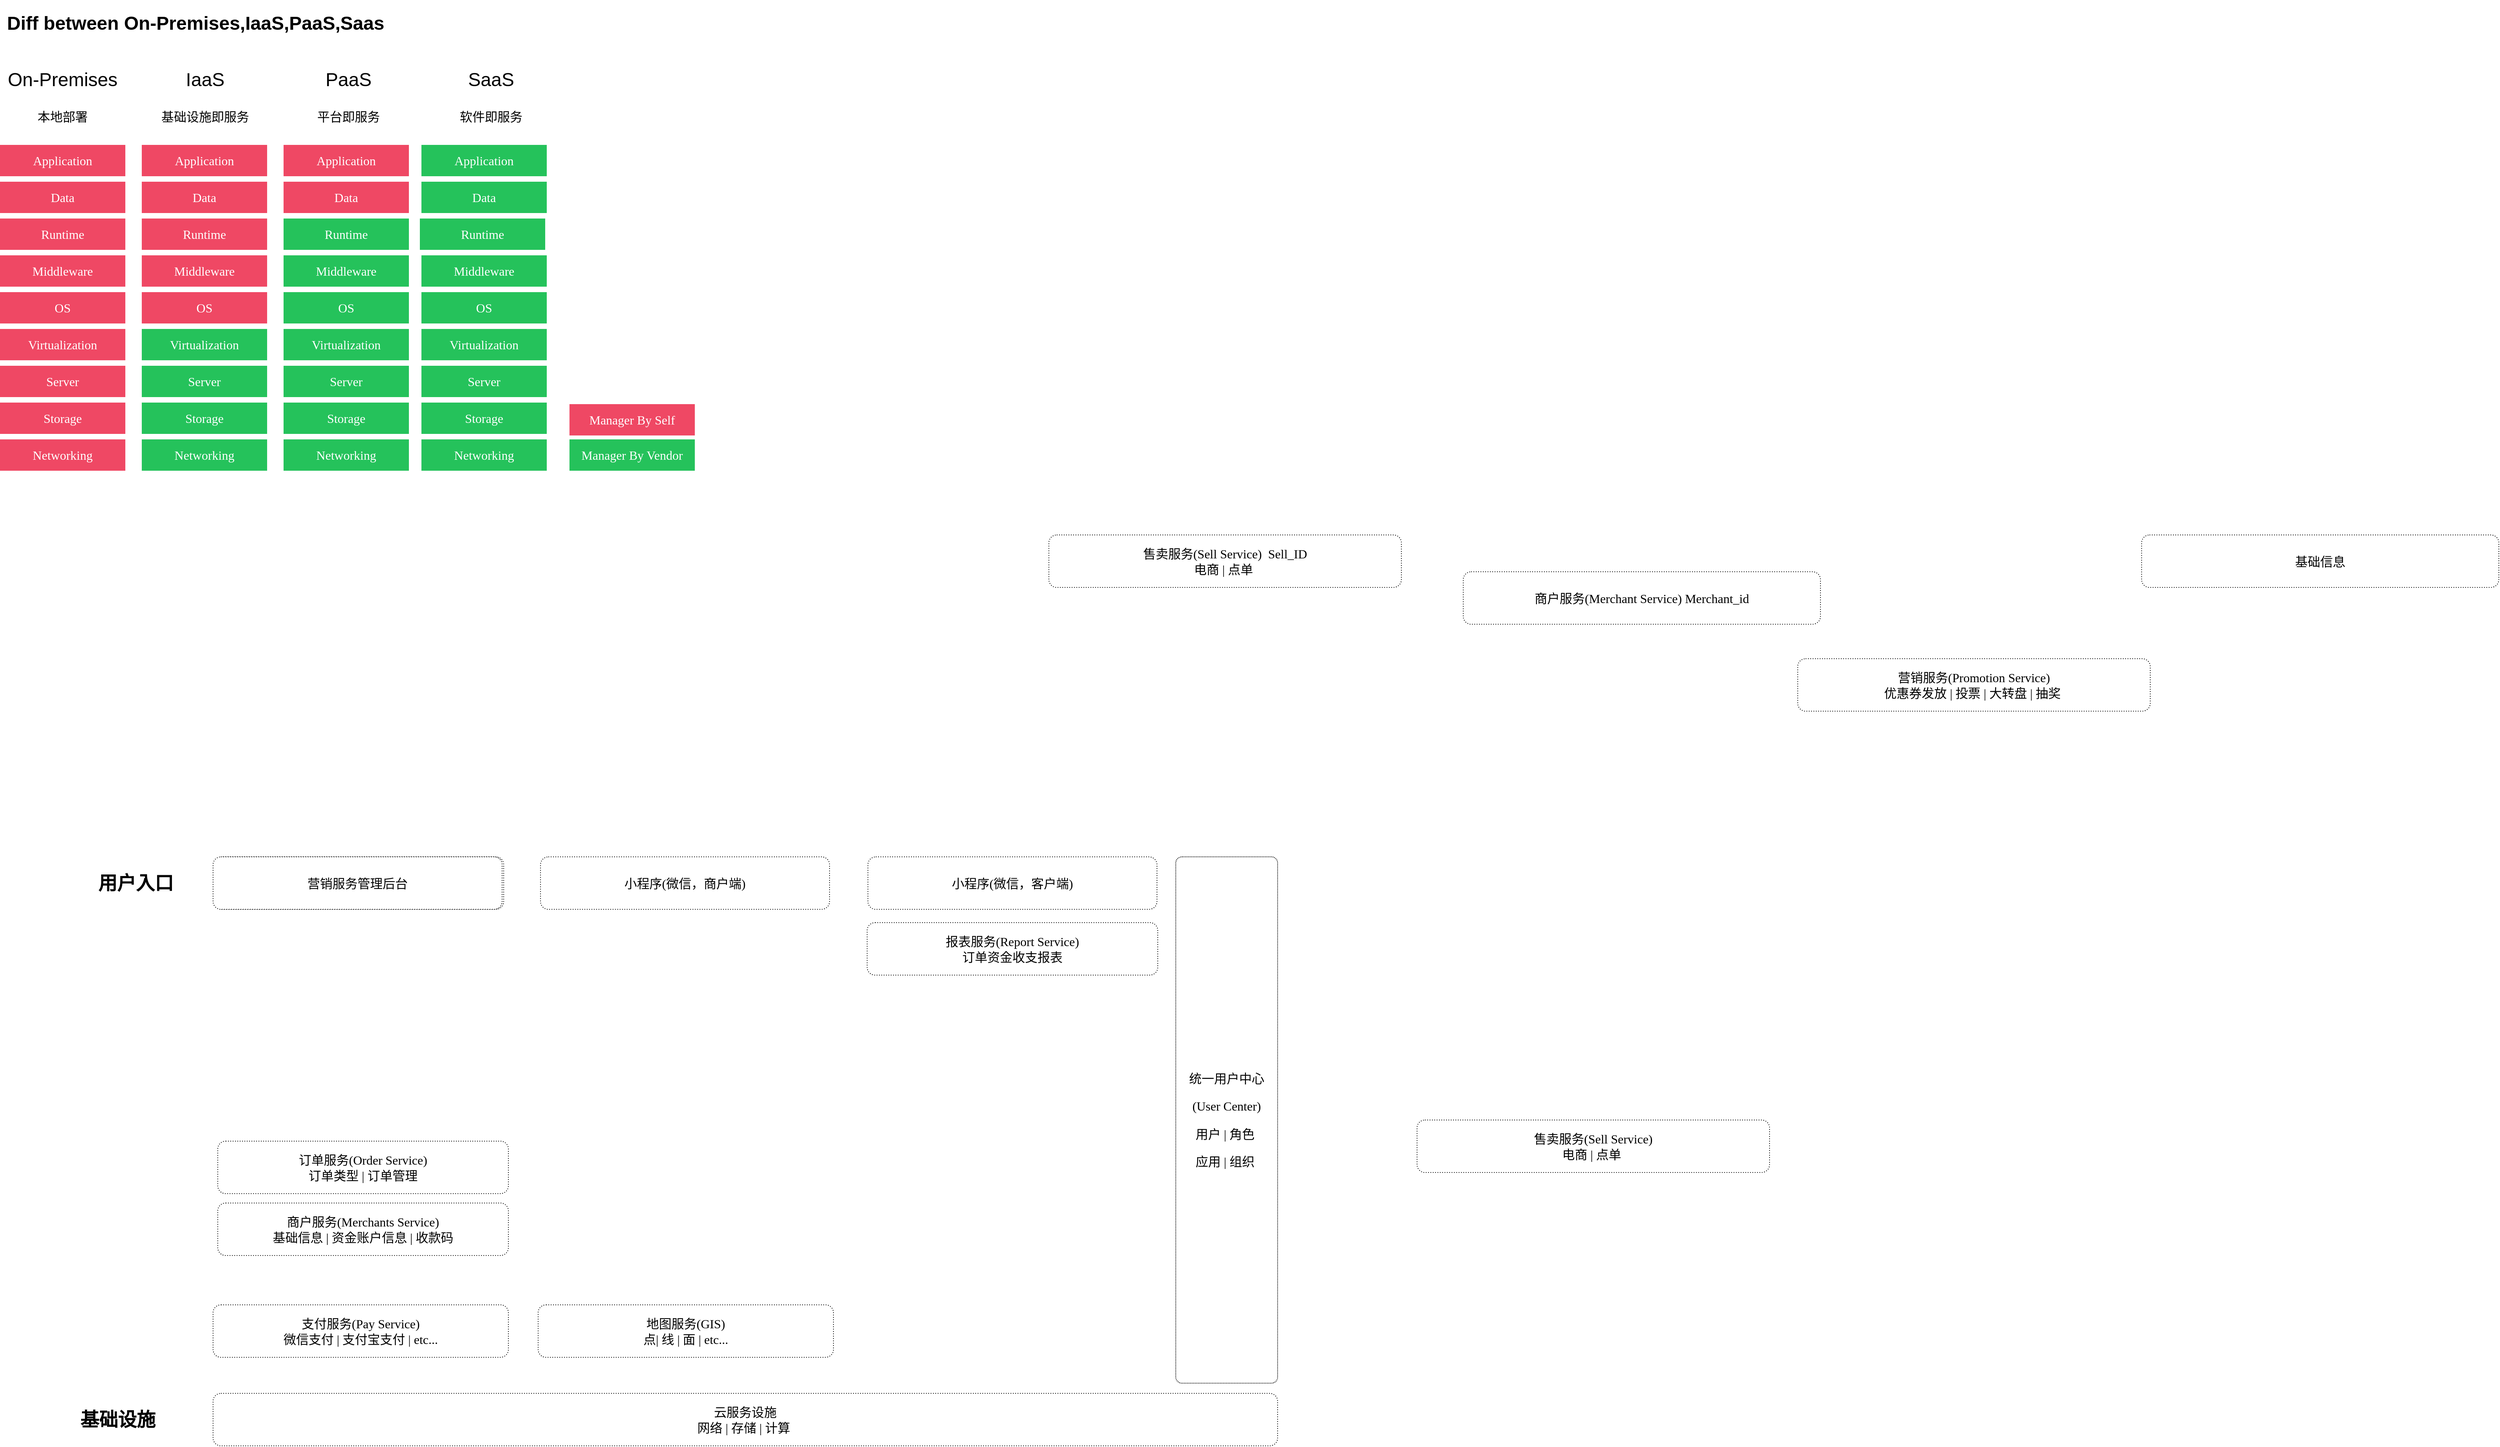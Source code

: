 <mxfile version="22.1.4" type="github">
  <diagram name="第 1 页" id="ZknkTiHTkFIjWXrP2Em_">
    <mxGraphModel dx="5585" dy="3475" grid="0" gridSize="10" guides="1" tooltips="1" connect="1" arrows="1" fold="1" page="0" pageScale="1" pageWidth="827" pageHeight="1169" math="0" shadow="0">
      <root>
        <mxCell id="0" />
        <mxCell id="1" parent="0" />
        <mxCell id="aw8PCjykxM2-NQnz8DjW-1" value="&lt;h1 style=&quot;font-size: 24px;&quot;&gt;Diff between On-Premises,IaaS,PaaS,Saas&lt;/h1&gt;" style="text;html=1;strokeColor=none;fillColor=none;spacing=5;spacingTop=-20;whiteSpace=wrap;overflow=hidden;rounded=0;fontSize=24;" parent="1" vertex="1">
          <mxGeometry x="-286.5" y="-176" width="698" height="45" as="geometry" />
        </mxCell>
        <mxCell id="aw8PCjykxM2-NQnz8DjW-4" value="Manager By Self" style="rounded=0;whiteSpace=wrap;html=1;fontFamily=Tahoma;fontSize=16;fillColor=#ef4864;fontColor=#FFF;strokeColor=none;" parent="1" vertex="1">
          <mxGeometry x="437" y="330" width="160" height="40" as="geometry" />
        </mxCell>
        <mxCell id="aw8PCjykxM2-NQnz8DjW-6" value="Manager By Vendor" style="rounded=0;whiteSpace=wrap;html=1;fontFamily=Tahoma;fontSize=16;fontColor=#FFF;fillColor=#25c25b;strokeColor=none;" parent="1" vertex="1">
          <mxGeometry x="437" y="375" width="160" height="40" as="geometry" />
        </mxCell>
        <mxCell id="aw8PCjykxM2-NQnz8DjW-7" value="Networking" style="rounded=0;whiteSpace=wrap;html=1;fontFamily=Tahoma;fontSize=16;fillColor=#ef4864;fontColor=#FFF;strokeColor=none;" parent="1" vertex="1">
          <mxGeometry x="-290" y="375" width="160" height="40" as="geometry" />
        </mxCell>
        <mxCell id="aw8PCjykxM2-NQnz8DjW-8" value="Storage" style="rounded=0;whiteSpace=wrap;html=1;fontFamily=Tahoma;fontSize=16;fillColor=#ef4864;fontColor=#FFF;strokeColor=none;" parent="1" vertex="1">
          <mxGeometry x="-290" y="328" width="160" height="40" as="geometry" />
        </mxCell>
        <mxCell id="aw8PCjykxM2-NQnz8DjW-9" value="Server" style="rounded=0;whiteSpace=wrap;html=1;fontFamily=Tahoma;fontSize=16;fillColor=#ef4864;fontColor=#FFF;strokeColor=none;" parent="1" vertex="1">
          <mxGeometry x="-290" y="281" width="160" height="40" as="geometry" />
        </mxCell>
        <mxCell id="aw8PCjykxM2-NQnz8DjW-10" value="OS" style="rounded=0;whiteSpace=wrap;html=1;fontFamily=Tahoma;fontSize=16;fillColor=#ef4864;fontColor=#FFF;strokeColor=none;" parent="1" vertex="1">
          <mxGeometry x="-290" y="187" width="160" height="40" as="geometry" />
        </mxCell>
        <mxCell id="aw8PCjykxM2-NQnz8DjW-11" value="Middleware" style="rounded=0;whiteSpace=wrap;html=1;fontFamily=Tahoma;fontSize=16;fillColor=#ef4864;fontColor=#FFF;strokeColor=none;" parent="1" vertex="1">
          <mxGeometry x="-290" y="140" width="160" height="40" as="geometry" />
        </mxCell>
        <mxCell id="aw8PCjykxM2-NQnz8DjW-12" value="Runtime" style="rounded=0;whiteSpace=wrap;html=1;fontFamily=Tahoma;fontSize=16;fillColor=#ef4864;fontColor=#FFF;strokeColor=none;" parent="1" vertex="1">
          <mxGeometry x="-290" y="93" width="160" height="40" as="geometry" />
        </mxCell>
        <mxCell id="aw8PCjykxM2-NQnz8DjW-13" value="Data" style="rounded=0;whiteSpace=wrap;html=1;fontFamily=Tahoma;fontSize=16;fillColor=#ef4864;fontColor=#FFF;strokeColor=none;" parent="1" vertex="1">
          <mxGeometry x="-290" y="46" width="160" height="40" as="geometry" />
        </mxCell>
        <mxCell id="aw8PCjykxM2-NQnz8DjW-14" value="Application" style="rounded=0;whiteSpace=wrap;html=1;fontFamily=Tahoma;fontSize=16;fillColor=#ef4864;fontColor=#FFF;strokeColor=none;" parent="1" vertex="1">
          <mxGeometry x="-290" y="-1" width="160" height="40" as="geometry" />
        </mxCell>
        <mxCell id="aw8PCjykxM2-NQnz8DjW-15" value="&lt;h1 style=&quot;font-size: 24px;&quot;&gt;&lt;span style=&quot;background-color: initial; font-weight: normal;&quot;&gt;On-Premises&lt;/span&gt;&lt;br&gt;&lt;/h1&gt;&lt;div&gt;&lt;span style=&quot;background-color: initial; font-weight: normal;&quot;&gt;&lt;font style=&quot;font-size: 16px;&quot;&gt;本地部署&lt;/font&gt;&lt;/span&gt;&lt;/div&gt;" style="text;html=1;strokeColor=none;fillColor=none;spacing=5;spacingTop=-20;whiteSpace=wrap;overflow=hidden;rounded=0;fontSize=24;align=center;verticalAlign=middle;" parent="1" vertex="1">
          <mxGeometry x="-290" y="-110" width="160" height="100" as="geometry" />
        </mxCell>
        <mxCell id="aw8PCjykxM2-NQnz8DjW-16" value="&lt;h1 style=&quot;font-size: 24px;&quot;&gt;&lt;span style=&quot;font-weight: 400;&quot;&gt;IaaS&lt;/span&gt;&lt;/h1&gt;&lt;div&gt;&lt;font style=&quot;font-size: 16px;&quot;&gt;基础设施即服务&lt;/font&gt;&lt;/div&gt;" style="text;html=1;strokeColor=none;fillColor=none;spacing=5;spacingTop=-20;whiteSpace=wrap;overflow=hidden;rounded=0;fontSize=24;align=center;verticalAlign=middle;" parent="1" vertex="1">
          <mxGeometry x="-108" y="-110" width="160" height="100" as="geometry" />
        </mxCell>
        <mxCell id="aw8PCjykxM2-NQnz8DjW-18" value="OS" style="rounded=0;whiteSpace=wrap;html=1;fontFamily=Tahoma;fontSize=16;fillColor=#ef4864;fontColor=#FFF;strokeColor=none;" parent="1" vertex="1">
          <mxGeometry x="-109" y="187" width="160" height="40" as="geometry" />
        </mxCell>
        <mxCell id="aw8PCjykxM2-NQnz8DjW-19" value="Networking" style="rounded=0;whiteSpace=wrap;html=1;fontFamily=Tahoma;fontSize=16;fontColor=#FFF;fillColor=#25c25b;strokeColor=none;" parent="1" vertex="1">
          <mxGeometry x="-109" y="375" width="160" height="40" as="geometry" />
        </mxCell>
        <mxCell id="aw8PCjykxM2-NQnz8DjW-20" value="Virtualization" style="rounded=0;whiteSpace=wrap;html=1;fontFamily=Tahoma;fontSize=16;fillColor=#ef4864;fontColor=#FFF;strokeColor=none;" parent="1" vertex="1">
          <mxGeometry x="-290" y="234" width="160" height="40" as="geometry" />
        </mxCell>
        <mxCell id="aw8PCjykxM2-NQnz8DjW-21" value="Storage" style="rounded=0;whiteSpace=wrap;html=1;fontFamily=Tahoma;fontSize=16;fontColor=#FFF;fillColor=#25c25b;strokeColor=none;" parent="1" vertex="1">
          <mxGeometry x="-109" y="328" width="160" height="40" as="geometry" />
        </mxCell>
        <mxCell id="aw8PCjykxM2-NQnz8DjW-22" value="Server" style="rounded=0;whiteSpace=wrap;html=1;fontFamily=Tahoma;fontSize=16;fontColor=#FFF;fillColor=#25c25b;strokeColor=none;" parent="1" vertex="1">
          <mxGeometry x="-109" y="281" width="160" height="40" as="geometry" />
        </mxCell>
        <mxCell id="aw8PCjykxM2-NQnz8DjW-23" value="Virtualization" style="rounded=0;whiteSpace=wrap;html=1;fontFamily=Tahoma;fontSize=16;fontColor=#FFF;fillColor=#25c25b;strokeColor=none;" parent="1" vertex="1">
          <mxGeometry x="-109" y="234" width="160" height="40" as="geometry" />
        </mxCell>
        <mxCell id="aw8PCjykxM2-NQnz8DjW-24" value="Middleware" style="rounded=0;whiteSpace=wrap;html=1;fontFamily=Tahoma;fontSize=16;fillColor=#ef4864;fontColor=#FFF;strokeColor=none;" parent="1" vertex="1">
          <mxGeometry x="-109" y="140" width="160" height="40" as="geometry" />
        </mxCell>
        <mxCell id="aw8PCjykxM2-NQnz8DjW-25" value="Runtime" style="rounded=0;whiteSpace=wrap;html=1;fontFamily=Tahoma;fontSize=16;fillColor=#ef4864;fontColor=#FFF;strokeColor=none;" parent="1" vertex="1">
          <mxGeometry x="-109" y="93" width="160" height="40" as="geometry" />
        </mxCell>
        <mxCell id="aw8PCjykxM2-NQnz8DjW-26" value="Data" style="rounded=0;whiteSpace=wrap;html=1;fontFamily=Tahoma;fontSize=16;fillColor=#ef4864;fontColor=#FFF;strokeColor=none;" parent="1" vertex="1">
          <mxGeometry x="-109" y="46" width="160" height="40" as="geometry" />
        </mxCell>
        <mxCell id="aw8PCjykxM2-NQnz8DjW-27" value="Application" style="rounded=0;whiteSpace=wrap;html=1;fontFamily=Tahoma;fontSize=16;fillColor=#ef4864;fontColor=#FFF;strokeColor=none;" parent="1" vertex="1">
          <mxGeometry x="-109" y="-1" width="160" height="40" as="geometry" />
        </mxCell>
        <mxCell id="aw8PCjykxM2-NQnz8DjW-28" value="&lt;h1 style=&quot;font-size: 24px;&quot;&gt;&lt;span style=&quot;font-weight: 400;&quot;&gt;PaaS&lt;/span&gt;&lt;/h1&gt;&lt;div&gt;&lt;span style=&quot;font-weight: 400;&quot;&gt;&lt;font style=&quot;font-size: 16px;&quot;&gt;平台即服务&lt;/font&gt;&lt;/span&gt;&lt;/div&gt;" style="text;html=1;strokeColor=none;fillColor=none;spacing=5;spacingTop=-20;whiteSpace=wrap;overflow=hidden;rounded=0;fontSize=24;align=center;verticalAlign=middle;" parent="1" vertex="1">
          <mxGeometry x="75" y="-110" width="160" height="100" as="geometry" />
        </mxCell>
        <mxCell id="aw8PCjykxM2-NQnz8DjW-29" value="Networking" style="rounded=0;whiteSpace=wrap;html=1;fontFamily=Tahoma;fontSize=16;fontColor=#FFF;fillColor=#25c25b;strokeColor=none;" parent="1" vertex="1">
          <mxGeometry x="72" y="375" width="160" height="40" as="geometry" />
        </mxCell>
        <mxCell id="aw8PCjykxM2-NQnz8DjW-30" value="Storage" style="rounded=0;whiteSpace=wrap;html=1;fontFamily=Tahoma;fontSize=16;fontColor=#FFF;fillColor=#25c25b;strokeColor=none;" parent="1" vertex="1">
          <mxGeometry x="72" y="328" width="160" height="40" as="geometry" />
        </mxCell>
        <mxCell id="aw8PCjykxM2-NQnz8DjW-31" value="Server" style="rounded=0;whiteSpace=wrap;html=1;fontFamily=Tahoma;fontSize=16;fontColor=#FFF;fillColor=#25c25b;strokeColor=none;" parent="1" vertex="1">
          <mxGeometry x="72" y="281" width="160" height="40" as="geometry" />
        </mxCell>
        <mxCell id="aw8PCjykxM2-NQnz8DjW-32" value="Virtualization" style="rounded=0;whiteSpace=wrap;html=1;fontFamily=Tahoma;fontSize=16;fontColor=#FFF;fillColor=#25c25b;strokeColor=none;" parent="1" vertex="1">
          <mxGeometry x="72" y="234" width="160" height="40" as="geometry" />
        </mxCell>
        <mxCell id="aw8PCjykxM2-NQnz8DjW-33" value="OS" style="rounded=0;whiteSpace=wrap;html=1;fontFamily=Tahoma;fontSize=16;fontColor=#FFF;fillColor=#25c25b;strokeColor=none;" parent="1" vertex="1">
          <mxGeometry x="72" y="187" width="160" height="40" as="geometry" />
        </mxCell>
        <mxCell id="aw8PCjykxM2-NQnz8DjW-34" value="Middleware" style="rounded=0;whiteSpace=wrap;html=1;fontFamily=Tahoma;fontSize=16;fontColor=#FFF;fillColor=#25c25b;strokeColor=none;" parent="1" vertex="1">
          <mxGeometry x="72" y="140" width="160" height="40" as="geometry" />
        </mxCell>
        <mxCell id="aw8PCjykxM2-NQnz8DjW-36" value="Runtime" style="rounded=0;whiteSpace=wrap;html=1;fontFamily=Tahoma;fontSize=16;fontColor=#FFF;fillColor=#25c25b;strokeColor=none;" parent="1" vertex="1">
          <mxGeometry x="72" y="93" width="160" height="40" as="geometry" />
        </mxCell>
        <mxCell id="aw8PCjykxM2-NQnz8DjW-37" value="Data" style="rounded=0;whiteSpace=wrap;html=1;fontFamily=Tahoma;fontSize=16;fillColor=#ef4864;fontColor=#FFF;strokeColor=none;" parent="1" vertex="1">
          <mxGeometry x="72" y="46" width="160" height="40" as="geometry" />
        </mxCell>
        <mxCell id="aw8PCjykxM2-NQnz8DjW-38" value="Application" style="rounded=0;whiteSpace=wrap;html=1;fontFamily=Tahoma;fontSize=16;fillColor=#ef4864;fontColor=#FFF;strokeColor=none;" parent="1" vertex="1">
          <mxGeometry x="72" y="-1" width="160" height="40" as="geometry" />
        </mxCell>
        <mxCell id="aw8PCjykxM2-NQnz8DjW-39" value="&lt;h1 style=&quot;font-size: 24px;&quot;&gt;&lt;span style=&quot;font-weight: 400;&quot;&gt;SaaS&lt;/span&gt;&lt;/h1&gt;&lt;div&gt;&lt;span style=&quot;font-weight: 400;&quot;&gt;&lt;font style=&quot;font-size: 16px;&quot;&gt;软件即服务&lt;/font&gt;&lt;/span&gt;&lt;/div&gt;" style="text;html=1;strokeColor=none;fillColor=none;spacing=5;spacingTop=-20;whiteSpace=wrap;overflow=hidden;rounded=0;fontSize=24;align=center;verticalAlign=middle;" parent="1" vertex="1">
          <mxGeometry x="257" y="-110" width="160" height="100" as="geometry" />
        </mxCell>
        <mxCell id="aw8PCjykxM2-NQnz8DjW-40" value="Networking" style="rounded=0;whiteSpace=wrap;html=1;fontFamily=Tahoma;fontSize=16;fontColor=#FFF;fillColor=#25c25b;strokeColor=none;" parent="1" vertex="1">
          <mxGeometry x="248" y="375" width="160" height="40" as="geometry" />
        </mxCell>
        <mxCell id="aw8PCjykxM2-NQnz8DjW-144" value="Storage" style="rounded=0;whiteSpace=wrap;html=1;fontFamily=Tahoma;fontSize=16;fontColor=#FFF;fillColor=#25c25b;strokeColor=none;" parent="1" vertex="1">
          <mxGeometry x="248" y="328" width="160" height="40" as="geometry" />
        </mxCell>
        <mxCell id="aw8PCjykxM2-NQnz8DjW-145" value="Server" style="rounded=0;whiteSpace=wrap;html=1;fontFamily=Tahoma;fontSize=16;fontColor=#FFF;fillColor=#25c25b;strokeColor=none;" parent="1" vertex="1">
          <mxGeometry x="248" y="281" width="160" height="40" as="geometry" />
        </mxCell>
        <mxCell id="aw8PCjykxM2-NQnz8DjW-146" value="Virtualization" style="rounded=0;whiteSpace=wrap;html=1;fontFamily=Tahoma;fontSize=16;fontColor=#FFF;fillColor=#25c25b;strokeColor=none;" parent="1" vertex="1">
          <mxGeometry x="248" y="234" width="160" height="40" as="geometry" />
        </mxCell>
        <mxCell id="aw8PCjykxM2-NQnz8DjW-147" value="OS" style="rounded=0;whiteSpace=wrap;html=1;fontFamily=Tahoma;fontSize=16;fontColor=#FFF;fillColor=#25c25b;strokeColor=none;" parent="1" vertex="1">
          <mxGeometry x="248" y="187" width="160" height="40" as="geometry" />
        </mxCell>
        <mxCell id="aw8PCjykxM2-NQnz8DjW-148" value="Middleware" style="rounded=0;whiteSpace=wrap;html=1;fontFamily=Tahoma;fontSize=16;fontColor=#FFF;fillColor=#25c25b;strokeColor=none;" parent="1" vertex="1">
          <mxGeometry x="248" y="140" width="160" height="40" as="geometry" />
        </mxCell>
        <mxCell id="aw8PCjykxM2-NQnz8DjW-149" value="Runtime" style="rounded=0;whiteSpace=wrap;html=1;fontFamily=Tahoma;fontSize=16;fontColor=#FFF;fillColor=#25c25b;strokeColor=none;" parent="1" vertex="1">
          <mxGeometry x="246" y="93" width="160" height="40" as="geometry" />
        </mxCell>
        <mxCell id="aw8PCjykxM2-NQnz8DjW-150" value="Data" style="rounded=0;whiteSpace=wrap;html=1;fontFamily=Tahoma;fontSize=16;fontColor=#FFF;fillColor=#25c25b;strokeColor=none;" parent="1" vertex="1">
          <mxGeometry x="248" y="46" width="160" height="40" as="geometry" />
        </mxCell>
        <mxCell id="aw8PCjykxM2-NQnz8DjW-151" value="Application" style="rounded=0;whiteSpace=wrap;html=1;fontFamily=Tahoma;fontSize=16;fontColor=#FFF;fillColor=#25c25b;strokeColor=none;" parent="1" vertex="1">
          <mxGeometry x="248" y="-1" width="160" height="40" as="geometry" />
        </mxCell>
        <mxCell id="aw8PCjykxM2-NQnz8DjW-166" value="&lt;p style=&quot;font-size: 16px;&quot;&gt;统一用户中心&lt;/p&gt;&lt;p style=&quot;font-size: 16px;&quot;&gt;(User Center)&lt;/p&gt;&lt;p style=&quot;font-size: 16px;&quot;&gt;用户 | 角色&amp;nbsp;&lt;/p&gt;&lt;p style=&quot;font-size: 16px;&quot;&gt;应用 | 组织&amp;nbsp;&lt;/p&gt;" style="rounded=1;whiteSpace=wrap;html=1;fontFamily=Tahoma;arcSize=6;fontSize=16;verticalAlign=middle;align=center;spacing=8;dashed=1;dashPattern=1 1;" parent="1" vertex="1">
          <mxGeometry x="1211" y="908" width="130" height="672" as="geometry" />
        </mxCell>
        <mxCell id="aw8PCjykxM2-NQnz8DjW-191" value="商户服务(Merchant Service) Merchant_id" style="rounded=1;whiteSpace=wrap;html=1;fontFamily=Tahoma;verticalAlign=middle;align=center;spacing=8;fontSize=16;strokeColor=default;dashed=1;dashPattern=1 2;" parent="1" vertex="1">
          <mxGeometry x="1578" y="544" width="456" height="67" as="geometry" />
        </mxCell>
        <mxCell id="aw8PCjykxM2-NQnz8DjW-193" value="售卖服务(Sell Service)&amp;nbsp; Sell_ID&lt;br&gt;电商 | 点单&amp;nbsp;" style="rounded=1;whiteSpace=wrap;html=1;fontFamily=Tahoma;verticalAlign=middle;align=center;spacing=8;fontSize=16;strokeColor=default;dashed=1;dashPattern=1 2;" parent="1" vertex="1">
          <mxGeometry x="1049" y="497" width="450" height="67" as="geometry" />
        </mxCell>
        <mxCell id="aw8PCjykxM2-NQnz8DjW-195" value="支付服务(Pay Service)&lt;br&gt;微信支付 | 支付宝支付 | etc..." style="rounded=1;whiteSpace=wrap;html=1;fontFamily=Tahoma;verticalAlign=middle;align=center;spacing=8;fontSize=16;strokeColor=default;dashed=1;dashPattern=1 2;" parent="1" vertex="1">
          <mxGeometry x="-18" y="1480" width="377" height="67" as="geometry" />
        </mxCell>
        <mxCell id="aw8PCjykxM2-NQnz8DjW-196" value="营销服务(Promotion Service)&lt;br&gt;优惠券发放 | 投票 | 大转盘 | 抽奖&amp;nbsp;" style="rounded=1;whiteSpace=wrap;html=1;fontFamily=Tahoma;verticalAlign=middle;align=center;spacing=8;fontSize=16;strokeColor=default;dashed=1;dashPattern=1 2;" parent="1" vertex="1">
          <mxGeometry x="2005" y="655" width="450" height="67" as="geometry" />
        </mxCell>
        <mxCell id="aw8PCjykxM2-NQnz8DjW-197" value="基础信息" style="rounded=1;whiteSpace=wrap;html=1;fontFamily=Tahoma;verticalAlign=middle;align=center;spacing=8;fontSize=16;strokeColor=default;dashed=1;dashPattern=1 2;" parent="1" vertex="1">
          <mxGeometry x="2444" y="497" width="456" height="67" as="geometry" />
        </mxCell>
        <mxCell id="uHpPP6ECfVWJAUWhDHUz-2" value="云服务设施&lt;br&gt;网络 | 存储 | 计算&amp;nbsp;" style="rounded=1;whiteSpace=wrap;html=1;fontFamily=Tahoma;verticalAlign=middle;align=center;spacing=8;fontSize=16;strokeColor=default;dashed=1;dashPattern=1 2;" vertex="1" parent="1">
          <mxGeometry x="-18" y="1593" width="1359" height="67" as="geometry" />
        </mxCell>
        <mxCell id="uHpPP6ECfVWJAUWhDHUz-5" value="营销服务管理后台" style="rounded=1;whiteSpace=wrap;html=1;fontFamily=Tahoma;verticalAlign=middle;align=center;spacing=8;fontSize=16;strokeColor=default;dashed=1;dashPattern=1 2;" vertex="1" parent="1">
          <mxGeometry x="-16" y="908" width="369" height="67" as="geometry" />
        </mxCell>
        <mxCell id="uHpPP6ECfVWJAUWhDHUz-6" value="小程序(微信，商户端)" style="rounded=1;whiteSpace=wrap;html=1;fontFamily=Tahoma;verticalAlign=middle;align=center;spacing=8;fontSize=16;strokeColor=default;dashed=1;dashPattern=1 2;" vertex="1" parent="1">
          <mxGeometry x="400" y="908" width="369" height="67" as="geometry" />
        </mxCell>
        <mxCell id="uHpPP6ECfVWJAUWhDHUz-7" value="小程序(微信，客户端)" style="rounded=1;whiteSpace=wrap;html=1;fontFamily=Tahoma;verticalAlign=middle;align=center;spacing=8;fontSize=16;strokeColor=default;dashed=1;dashPattern=1 2;" vertex="1" parent="1">
          <mxGeometry x="818" y="908" width="369" height="67" as="geometry" />
        </mxCell>
        <mxCell id="uHpPP6ECfVWJAUWhDHUz-8" value="营销服务管理后台" style="rounded=1;whiteSpace=wrap;html=1;fontFamily=Tahoma;verticalAlign=middle;align=center;spacing=8;fontSize=16;strokeColor=default;dashed=1;dashPattern=1 2;" vertex="1" parent="1">
          <mxGeometry x="-18" y="908" width="369" height="67" as="geometry" />
        </mxCell>
        <mxCell id="uHpPP6ECfVWJAUWhDHUz-9" value="商户服务(Merchants Service)&lt;br&gt;基础信息 | 资金账户信息 | 收款码" style="rounded=1;whiteSpace=wrap;html=1;fontFamily=Tahoma;verticalAlign=middle;align=center;spacing=8;fontSize=16;strokeColor=default;dashed=1;dashPattern=1 2;" vertex="1" parent="1">
          <mxGeometry x="-12" y="1350" width="371" height="67" as="geometry" />
        </mxCell>
        <mxCell id="uHpPP6ECfVWJAUWhDHUz-10" value="订单服务(Order Service)&lt;br&gt;订单类型 | 订单管理" style="rounded=1;whiteSpace=wrap;html=1;fontFamily=Tahoma;verticalAlign=middle;align=center;spacing=8;fontSize=16;strokeColor=default;dashed=1;dashPattern=1 2;" vertex="1" parent="1">
          <mxGeometry x="-12" y="1271" width="371" height="67" as="geometry" />
        </mxCell>
        <mxCell id="uHpPP6ECfVWJAUWhDHUz-11" value="报表服务(Report Service)&lt;br&gt;订单资金收支报表&lt;br&gt;" style="rounded=1;whiteSpace=wrap;html=1;fontFamily=Tahoma;verticalAlign=middle;align=center;spacing=8;fontSize=16;strokeColor=default;dashed=1;dashPattern=1 2;" vertex="1" parent="1">
          <mxGeometry x="817" y="992" width="371" height="67" as="geometry" />
        </mxCell>
        <mxCell id="uHpPP6ECfVWJAUWhDHUz-13" value="基础设施" style="text;strokeColor=none;fillColor=none;html=1;fontSize=24;fontStyle=1;verticalAlign=middle;align=center;" vertex="1" parent="1">
          <mxGeometry x="-190" y="1606.5" width="100" height="40" as="geometry" />
        </mxCell>
        <mxCell id="uHpPP6ECfVWJAUWhDHUz-14" value="用户入口" style="text;strokeColor=none;fillColor=none;html=1;fontSize=24;fontStyle=1;verticalAlign=middle;align=center;" vertex="1" parent="1">
          <mxGeometry x="-167" y="921.5" width="100" height="40" as="geometry" />
        </mxCell>
        <mxCell id="uHpPP6ECfVWJAUWhDHUz-15" value="地图服务(GIS)&lt;br&gt;点| 线 | 面 | etc..." style="rounded=1;whiteSpace=wrap;html=1;fontFamily=Tahoma;verticalAlign=middle;align=center;spacing=8;fontSize=16;strokeColor=default;dashed=1;dashPattern=1 2;" vertex="1" parent="1">
          <mxGeometry x="397" y="1480" width="377" height="67" as="geometry" />
        </mxCell>
        <mxCell id="uHpPP6ECfVWJAUWhDHUz-18" value="售卖服务(Sell Service)&lt;br&gt;电商 | 点单&amp;nbsp;" style="rounded=1;whiteSpace=wrap;html=1;fontFamily=Tahoma;verticalAlign=middle;align=center;spacing=8;fontSize=16;strokeColor=default;dashed=1;dashPattern=1 2;" vertex="1" parent="1">
          <mxGeometry x="1519" y="1244" width="450" height="67" as="geometry" />
        </mxCell>
      </root>
    </mxGraphModel>
  </diagram>
</mxfile>
